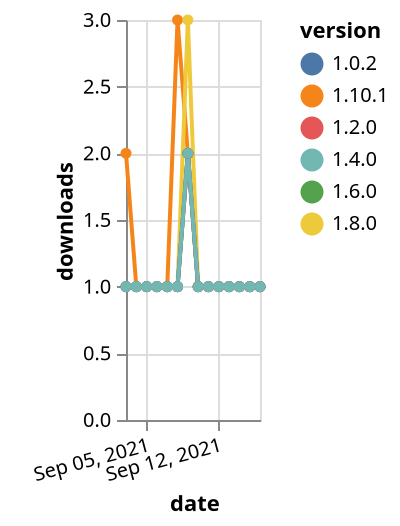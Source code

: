 {"$schema": "https://vega.github.io/schema/vega-lite/v5.json", "description": "A simple bar chart with embedded data.", "data": {"values": [{"date": "2021-09-03", "total": 164, "delta": 1, "version": "1.6.0"}, {"date": "2021-09-04", "total": 165, "delta": 1, "version": "1.6.0"}, {"date": "2021-09-05", "total": 166, "delta": 1, "version": "1.6.0"}, {"date": "2021-09-06", "total": 167, "delta": 1, "version": "1.6.0"}, {"date": "2021-09-07", "total": 168, "delta": 1, "version": "1.6.0"}, {"date": "2021-09-08", "total": 169, "delta": 1, "version": "1.6.0"}, {"date": "2021-09-09", "total": 171, "delta": 2, "version": "1.6.0"}, {"date": "2021-09-10", "total": 172, "delta": 1, "version": "1.6.0"}, {"date": "2021-09-11", "total": 173, "delta": 1, "version": "1.6.0"}, {"date": "2021-09-12", "total": 174, "delta": 1, "version": "1.6.0"}, {"date": "2021-09-13", "total": 175, "delta": 1, "version": "1.6.0"}, {"date": "2021-09-14", "total": 176, "delta": 1, "version": "1.6.0"}, {"date": "2021-09-15", "total": 177, "delta": 1, "version": "1.6.0"}, {"date": "2021-09-16", "total": 178, "delta": 1, "version": "1.6.0"}, {"date": "2021-09-03", "total": 125, "delta": 2, "version": "1.10.1"}, {"date": "2021-09-04", "total": 126, "delta": 1, "version": "1.10.1"}, {"date": "2021-09-05", "total": 127, "delta": 1, "version": "1.10.1"}, {"date": "2021-09-06", "total": 128, "delta": 1, "version": "1.10.1"}, {"date": "2021-09-07", "total": 129, "delta": 1, "version": "1.10.1"}, {"date": "2021-09-08", "total": 132, "delta": 3, "version": "1.10.1"}, {"date": "2021-09-09", "total": 134, "delta": 2, "version": "1.10.1"}, {"date": "2021-09-10", "total": 135, "delta": 1, "version": "1.10.1"}, {"date": "2021-09-11", "total": 136, "delta": 1, "version": "1.10.1"}, {"date": "2021-09-12", "total": 137, "delta": 1, "version": "1.10.1"}, {"date": "2021-09-13", "total": 138, "delta": 1, "version": "1.10.1"}, {"date": "2021-09-14", "total": 139, "delta": 1, "version": "1.10.1"}, {"date": "2021-09-15", "total": 140, "delta": 1, "version": "1.10.1"}, {"date": "2021-09-16", "total": 141, "delta": 1, "version": "1.10.1"}, {"date": "2021-09-03", "total": 192, "delta": 1, "version": "1.8.0"}, {"date": "2021-09-04", "total": 193, "delta": 1, "version": "1.8.0"}, {"date": "2021-09-05", "total": 194, "delta": 1, "version": "1.8.0"}, {"date": "2021-09-06", "total": 195, "delta": 1, "version": "1.8.0"}, {"date": "2021-09-07", "total": 196, "delta": 1, "version": "1.8.0"}, {"date": "2021-09-08", "total": 197, "delta": 1, "version": "1.8.0"}, {"date": "2021-09-09", "total": 200, "delta": 3, "version": "1.8.0"}, {"date": "2021-09-10", "total": 201, "delta": 1, "version": "1.8.0"}, {"date": "2021-09-11", "total": 202, "delta": 1, "version": "1.8.0"}, {"date": "2021-09-12", "total": 203, "delta": 1, "version": "1.8.0"}, {"date": "2021-09-13", "total": 204, "delta": 1, "version": "1.8.0"}, {"date": "2021-09-14", "total": 205, "delta": 1, "version": "1.8.0"}, {"date": "2021-09-15", "total": 206, "delta": 1, "version": "1.8.0"}, {"date": "2021-09-16", "total": 207, "delta": 1, "version": "1.8.0"}, {"date": "2021-09-03", "total": 194, "delta": 1, "version": "1.2.0"}, {"date": "2021-09-04", "total": 195, "delta": 1, "version": "1.2.0"}, {"date": "2021-09-05", "total": 196, "delta": 1, "version": "1.2.0"}, {"date": "2021-09-06", "total": 197, "delta": 1, "version": "1.2.0"}, {"date": "2021-09-07", "total": 198, "delta": 1, "version": "1.2.0"}, {"date": "2021-09-08", "total": 199, "delta": 1, "version": "1.2.0"}, {"date": "2021-09-09", "total": 201, "delta": 2, "version": "1.2.0"}, {"date": "2021-09-10", "total": 202, "delta": 1, "version": "1.2.0"}, {"date": "2021-09-11", "total": 203, "delta": 1, "version": "1.2.0"}, {"date": "2021-09-12", "total": 204, "delta": 1, "version": "1.2.0"}, {"date": "2021-09-13", "total": 205, "delta": 1, "version": "1.2.0"}, {"date": "2021-09-14", "total": 206, "delta": 1, "version": "1.2.0"}, {"date": "2021-09-15", "total": 207, "delta": 1, "version": "1.2.0"}, {"date": "2021-09-16", "total": 208, "delta": 1, "version": "1.2.0"}, {"date": "2021-09-03", "total": 239, "delta": 1, "version": "1.0.2"}, {"date": "2021-09-04", "total": 240, "delta": 1, "version": "1.0.2"}, {"date": "2021-09-05", "total": 241, "delta": 1, "version": "1.0.2"}, {"date": "2021-09-06", "total": 242, "delta": 1, "version": "1.0.2"}, {"date": "2021-09-07", "total": 243, "delta": 1, "version": "1.0.2"}, {"date": "2021-09-08", "total": 244, "delta": 1, "version": "1.0.2"}, {"date": "2021-09-09", "total": 246, "delta": 2, "version": "1.0.2"}, {"date": "2021-09-10", "total": 247, "delta": 1, "version": "1.0.2"}, {"date": "2021-09-11", "total": 248, "delta": 1, "version": "1.0.2"}, {"date": "2021-09-12", "total": 249, "delta": 1, "version": "1.0.2"}, {"date": "2021-09-13", "total": 250, "delta": 1, "version": "1.0.2"}, {"date": "2021-09-14", "total": 251, "delta": 1, "version": "1.0.2"}, {"date": "2021-09-15", "total": 252, "delta": 1, "version": "1.0.2"}, {"date": "2021-09-16", "total": 253, "delta": 1, "version": "1.0.2"}, {"date": "2021-09-03", "total": 187, "delta": 1, "version": "1.4.0"}, {"date": "2021-09-04", "total": 188, "delta": 1, "version": "1.4.0"}, {"date": "2021-09-05", "total": 189, "delta": 1, "version": "1.4.0"}, {"date": "2021-09-06", "total": 190, "delta": 1, "version": "1.4.0"}, {"date": "2021-09-07", "total": 191, "delta": 1, "version": "1.4.0"}, {"date": "2021-09-08", "total": 192, "delta": 1, "version": "1.4.0"}, {"date": "2021-09-09", "total": 194, "delta": 2, "version": "1.4.0"}, {"date": "2021-09-10", "total": 195, "delta": 1, "version": "1.4.0"}, {"date": "2021-09-11", "total": 196, "delta": 1, "version": "1.4.0"}, {"date": "2021-09-12", "total": 197, "delta": 1, "version": "1.4.0"}, {"date": "2021-09-13", "total": 198, "delta": 1, "version": "1.4.0"}, {"date": "2021-09-14", "total": 199, "delta": 1, "version": "1.4.0"}, {"date": "2021-09-15", "total": 200, "delta": 1, "version": "1.4.0"}, {"date": "2021-09-16", "total": 201, "delta": 1, "version": "1.4.0"}]}, "width": "container", "mark": {"type": "line", "point": {"filled": true}}, "encoding": {"x": {"field": "date", "type": "temporal", "timeUnit": "yearmonthdate", "title": "date", "axis": {"labelAngle": -15}}, "y": {"field": "delta", "type": "quantitative", "title": "downloads"}, "color": {"field": "version", "type": "nominal"}, "tooltip": {"field": "delta"}}}